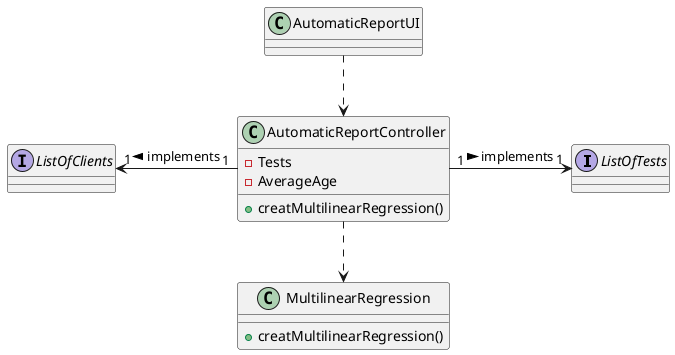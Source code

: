 @startuml
'https://plantuml.com/class-diagram

interface ListOfTests
interface ListOfClients

class AutomaticReportUI {
}


class AutomaticReportController {
-Tests
-AverageAge
+creatMultilinearRegression()
}


class MultilinearRegression {

+creatMultilinearRegression()
}


AutomaticReportUI ..> AutomaticReportController
AutomaticReportController  ..>  MultilinearRegression
AutomaticReportController "1" -> "1" ListOfTests : implements >
AutomaticReportController "1" -left-> "1" ListOfClients : implements >








@enduml